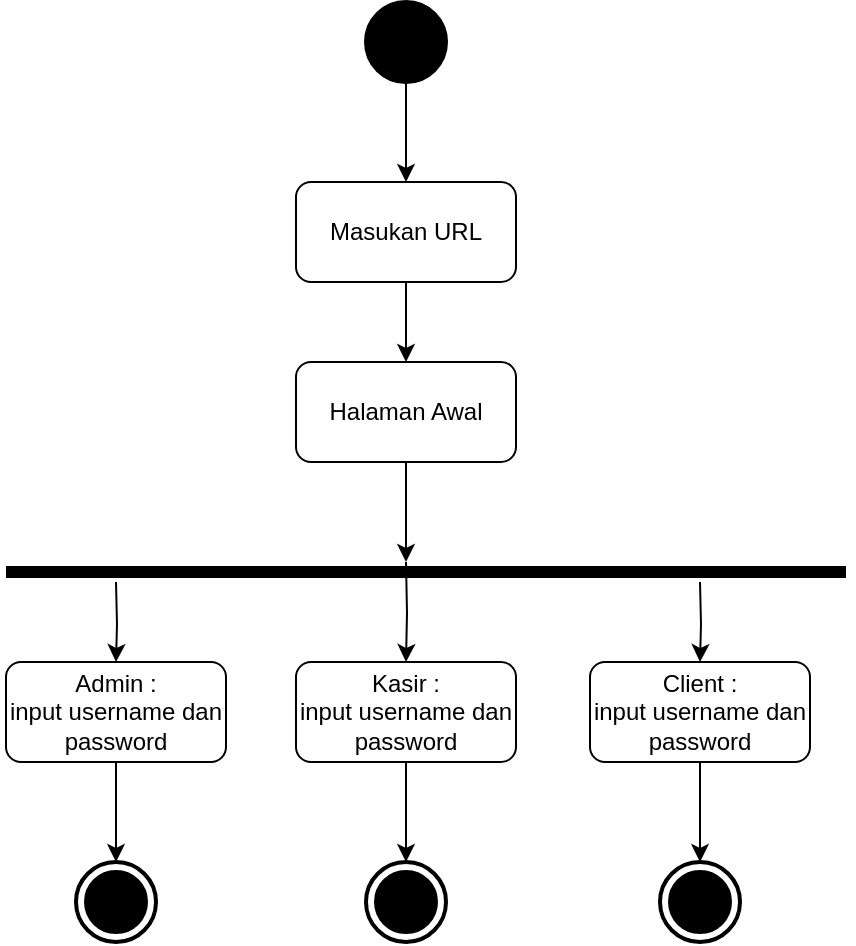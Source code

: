 <mxfile version="13.2.4" type="device"><diagram id="wUrOArTpIJovXCaW5OWl" name="Page-1"><mxGraphModel dx="1447" dy="798" grid="1" gridSize="10" guides="1" tooltips="1" connect="1" arrows="1" fold="1" page="1" pageScale="1" pageWidth="850" pageHeight="1100" math="0" shadow="0"><root><mxCell id="0"/><mxCell id="1" parent="0"/><mxCell id="fnHN5PHYU2-7LmLdv268-4" value="" style="edgeStyle=orthogonalEdgeStyle;rounded=0;orthogonalLoop=1;jettySize=auto;html=1;" edge="1" parent="1" source="fnHN5PHYU2-7LmLdv268-1" target="fnHN5PHYU2-7LmLdv268-2"><mxGeometry relative="1" as="geometry"/></mxCell><mxCell id="fnHN5PHYU2-7LmLdv268-1" value="" style="shape=ellipse;html=1;fillColor=#000000;strokeWidth=2;verticalLabelPosition=bottom;verticalAlignment=top;perimeter=ellipsePerimeter;" vertex="1" parent="1"><mxGeometry x="300" y="60" width="40" height="40" as="geometry"/></mxCell><mxCell id="fnHN5PHYU2-7LmLdv268-5" value="" style="edgeStyle=orthogonalEdgeStyle;rounded=0;orthogonalLoop=1;jettySize=auto;html=1;" edge="1" parent="1" source="fnHN5PHYU2-7LmLdv268-2" target="fnHN5PHYU2-7LmLdv268-3"><mxGeometry relative="1" as="geometry"/></mxCell><mxCell id="fnHN5PHYU2-7LmLdv268-2" value="Masukan URL" style="shape=rect;html=1;rounded=1;whiteSpace=wrap;align=center;" vertex="1" parent="1"><mxGeometry x="265" y="150" width="110" height="50" as="geometry"/></mxCell><mxCell id="fnHN5PHYU2-7LmLdv268-11" value="" style="edgeStyle=orthogonalEdgeStyle;rounded=0;orthogonalLoop=1;jettySize=auto;html=1;shadow=0;targetPerimeterSpacing=9;strokeWidth=1;" edge="1" parent="1" source="fnHN5PHYU2-7LmLdv268-3"><mxGeometry relative="1" as="geometry"><mxPoint x="320" y="340" as="targetPoint"/></mxGeometry></mxCell><mxCell id="fnHN5PHYU2-7LmLdv268-3" value="Halaman Awal" style="shape=rect;html=1;rounded=1;whiteSpace=wrap;align=center;" vertex="1" parent="1"><mxGeometry x="265" y="240" width="110" height="50" as="geometry"/></mxCell><mxCell id="fnHN5PHYU2-7LmLdv268-7" value="" style="endArrow=none;html=1;shadow=0;strokeWidth=6;" edge="1" parent="1"><mxGeometry width="50" height="50" relative="1" as="geometry"><mxPoint x="120" y="345" as="sourcePoint"/><mxPoint x="540" y="345" as="targetPoint"/></mxGeometry></mxCell><mxCell id="fnHN5PHYU2-7LmLdv268-24" value="" style="edgeStyle=orthogonalEdgeStyle;rounded=0;orthogonalLoop=1;jettySize=auto;html=1;shadow=0;targetPerimeterSpacing=9;strokeWidth=1;entryX=0.5;entryY=0;entryDx=0;entryDy=0;entryPerimeter=0;" edge="1" parent="1" source="fnHN5PHYU2-7LmLdv268-12" target="fnHN5PHYU2-7LmLdv268-20"><mxGeometry relative="1" as="geometry"/></mxCell><mxCell id="fnHN5PHYU2-7LmLdv268-12" value="&lt;div&gt;Admin : &lt;br&gt;&lt;/div&gt;&lt;div&gt;input username dan password&lt;br&gt;&lt;/div&gt;" style="shape=rect;html=1;rounded=1;whiteSpace=wrap;align=center;" vertex="1" parent="1"><mxGeometry x="120" y="390" width="110" height="50" as="geometry"/></mxCell><mxCell id="fnHN5PHYU2-7LmLdv268-25" value="" style="edgeStyle=orthogonalEdgeStyle;rounded=0;orthogonalLoop=1;jettySize=auto;html=1;shadow=0;targetPerimeterSpacing=9;strokeWidth=1;entryX=0.5;entryY=0;entryDx=0;entryDy=0;entryPerimeter=0;" edge="1" parent="1" source="fnHN5PHYU2-7LmLdv268-13" target="fnHN5PHYU2-7LmLdv268-21"><mxGeometry relative="1" as="geometry"/></mxCell><mxCell id="fnHN5PHYU2-7LmLdv268-13" value="&lt;div&gt;Kasir : &lt;br&gt;&lt;/div&gt;&lt;div&gt;input username dan password&lt;br&gt;&lt;/div&gt;" style="shape=rect;html=1;rounded=1;whiteSpace=wrap;align=center;" vertex="1" parent="1"><mxGeometry x="265" y="390" width="110" height="50" as="geometry"/></mxCell><mxCell id="fnHN5PHYU2-7LmLdv268-26" value="" style="edgeStyle=orthogonalEdgeStyle;rounded=0;orthogonalLoop=1;jettySize=auto;html=1;shadow=0;targetPerimeterSpacing=9;strokeWidth=1;entryX=0.5;entryY=0;entryDx=0;entryDy=0;entryPerimeter=0;" edge="1" parent="1" source="fnHN5PHYU2-7LmLdv268-14" target="fnHN5PHYU2-7LmLdv268-22"><mxGeometry relative="1" as="geometry"/></mxCell><mxCell id="fnHN5PHYU2-7LmLdv268-14" value="&lt;div&gt;Client : &lt;br&gt;&lt;/div&gt;&lt;div&gt;input username dan password&lt;br&gt;&lt;/div&gt;" style="shape=rect;html=1;rounded=1;whiteSpace=wrap;align=center;" vertex="1" parent="1"><mxGeometry x="412" y="390" width="110" height="50" as="geometry"/></mxCell><mxCell id="fnHN5PHYU2-7LmLdv268-17" value="" style="edgeStyle=orthogonalEdgeStyle;rounded=0;orthogonalLoop=1;jettySize=auto;html=1;shadow=0;targetPerimeterSpacing=9;strokeWidth=1;entryX=0.5;entryY=0;entryDx=0;entryDy=0;" edge="1" parent="1" target="fnHN5PHYU2-7LmLdv268-12"><mxGeometry relative="1" as="geometry"><mxPoint x="175" y="350" as="sourcePoint"/><mxPoint x="320" y="340" as="targetPoint"/></mxGeometry></mxCell><mxCell id="fnHN5PHYU2-7LmLdv268-18" value="" style="edgeStyle=orthogonalEdgeStyle;rounded=0;orthogonalLoop=1;jettySize=auto;html=1;shadow=0;targetPerimeterSpacing=9;strokeWidth=1;entryX=0.5;entryY=0;entryDx=0;entryDy=0;" edge="1" parent="1" target="fnHN5PHYU2-7LmLdv268-13"><mxGeometry relative="1" as="geometry"><mxPoint x="320" y="340" as="sourcePoint"/><mxPoint x="175" y="390" as="targetPoint"/></mxGeometry></mxCell><mxCell id="fnHN5PHYU2-7LmLdv268-19" value="" style="edgeStyle=orthogonalEdgeStyle;rounded=0;orthogonalLoop=1;jettySize=auto;html=1;shadow=0;targetPerimeterSpacing=9;strokeWidth=1;entryX=0.5;entryY=0;entryDx=0;entryDy=0;" edge="1" parent="1" target="fnHN5PHYU2-7LmLdv268-14"><mxGeometry relative="1" as="geometry"><mxPoint x="467" y="350" as="sourcePoint"/><mxPoint x="320" y="390" as="targetPoint"/></mxGeometry></mxCell><mxCell id="fnHN5PHYU2-7LmLdv268-20" value="" style="html=1;shape=mxgraph.sysml.actFinal;strokeWidth=2;verticalLabelPosition=bottom;verticalAlignment=top;" vertex="1" parent="1"><mxGeometry x="155" y="490" width="40" height="40" as="geometry"/></mxCell><mxCell id="fnHN5PHYU2-7LmLdv268-21" value="" style="html=1;shape=mxgraph.sysml.actFinal;strokeWidth=2;verticalLabelPosition=bottom;verticalAlignment=top;" vertex="1" parent="1"><mxGeometry x="300" y="490" width="40" height="40" as="geometry"/></mxCell><mxCell id="fnHN5PHYU2-7LmLdv268-22" value="" style="html=1;shape=mxgraph.sysml.actFinal;strokeWidth=2;verticalLabelPosition=bottom;verticalAlignment=top;" vertex="1" parent="1"><mxGeometry x="447" y="490" width="40" height="40" as="geometry"/></mxCell></root></mxGraphModel></diagram></mxfile>